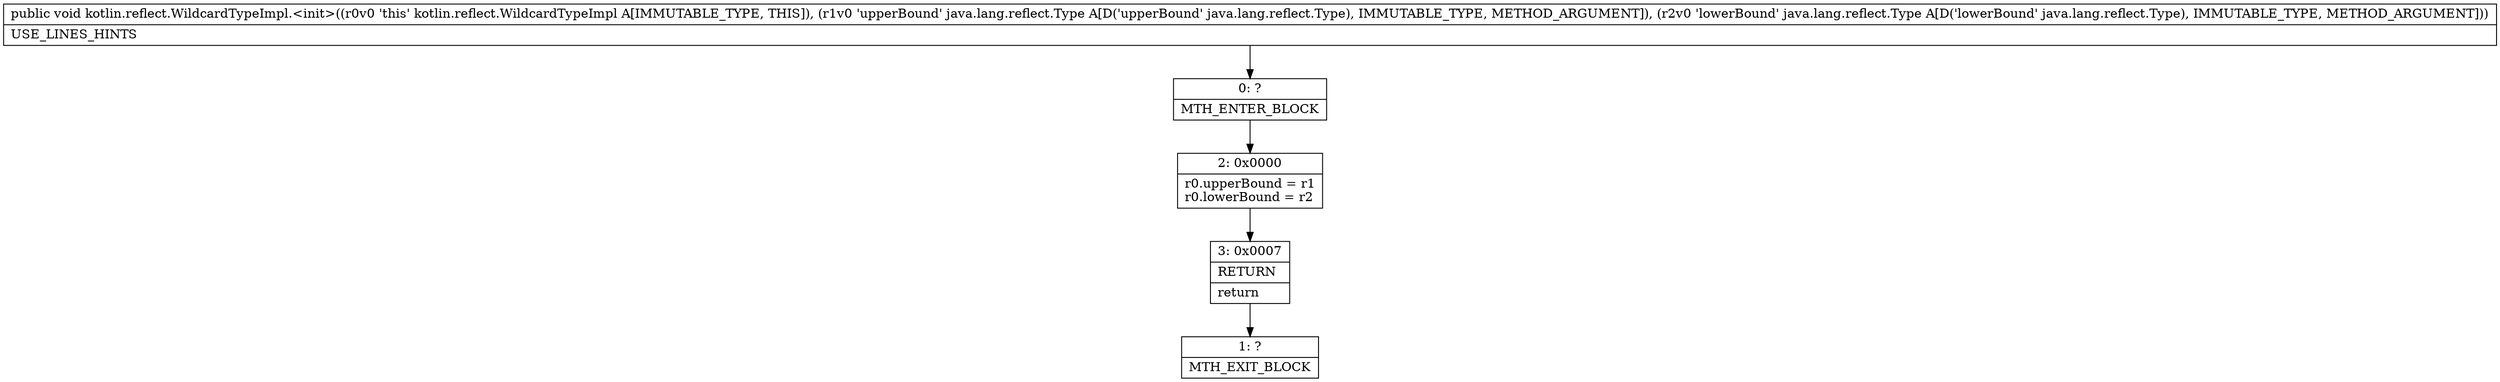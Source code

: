 digraph "CFG forkotlin.reflect.WildcardTypeImpl.\<init\>(Ljava\/lang\/reflect\/Type;Ljava\/lang\/reflect\/Type;)V" {
Node_0 [shape=record,label="{0\:\ ?|MTH_ENTER_BLOCK\l}"];
Node_2 [shape=record,label="{2\:\ 0x0000|r0.upperBound = r1\lr0.lowerBound = r2\l}"];
Node_3 [shape=record,label="{3\:\ 0x0007|RETURN\l|return\l}"];
Node_1 [shape=record,label="{1\:\ ?|MTH_EXIT_BLOCK\l}"];
MethodNode[shape=record,label="{public void kotlin.reflect.WildcardTypeImpl.\<init\>((r0v0 'this' kotlin.reflect.WildcardTypeImpl A[IMMUTABLE_TYPE, THIS]), (r1v0 'upperBound' java.lang.reflect.Type A[D('upperBound' java.lang.reflect.Type), IMMUTABLE_TYPE, METHOD_ARGUMENT]), (r2v0 'lowerBound' java.lang.reflect.Type A[D('lowerBound' java.lang.reflect.Type), IMMUTABLE_TYPE, METHOD_ARGUMENT]))  | USE_LINES_HINTS\l}"];
MethodNode -> Node_0;Node_0 -> Node_2;
Node_2 -> Node_3;
Node_3 -> Node_1;
}

